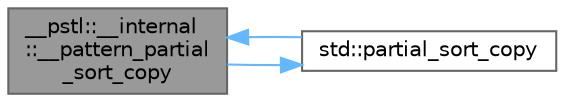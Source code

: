 digraph "__pstl::__internal::__pattern_partial_sort_copy"
{
 // LATEX_PDF_SIZE
  bgcolor="transparent";
  edge [fontname=Helvetica,fontsize=10,labelfontname=Helvetica,labelfontsize=10];
  node [fontname=Helvetica,fontsize=10,shape=box,height=0.2,width=0.4];
  rankdir="LR";
  Node1 [id="Node000001",label="__pstl::__internal\l::__pattern_partial\l_sort_copy",height=0.2,width=0.4,color="gray40", fillcolor="grey60", style="filled", fontcolor="black",tooltip=" "];
  Node1 -> Node2 [id="edge5_Node000001_Node000002",color="steelblue1",style="solid",tooltip=" "];
  Node2 [id="Node000002",label="std::partial_sort_copy",height=0.2,width=0.4,color="grey40", fillcolor="white", style="filled",URL="$namespacestd.html#aede1625926fee2cb08e34aed9a057213",tooltip=" "];
  Node2 -> Node1 [id="edge6_Node000002_Node000001",color="steelblue1",style="solid",tooltip=" "];
}
